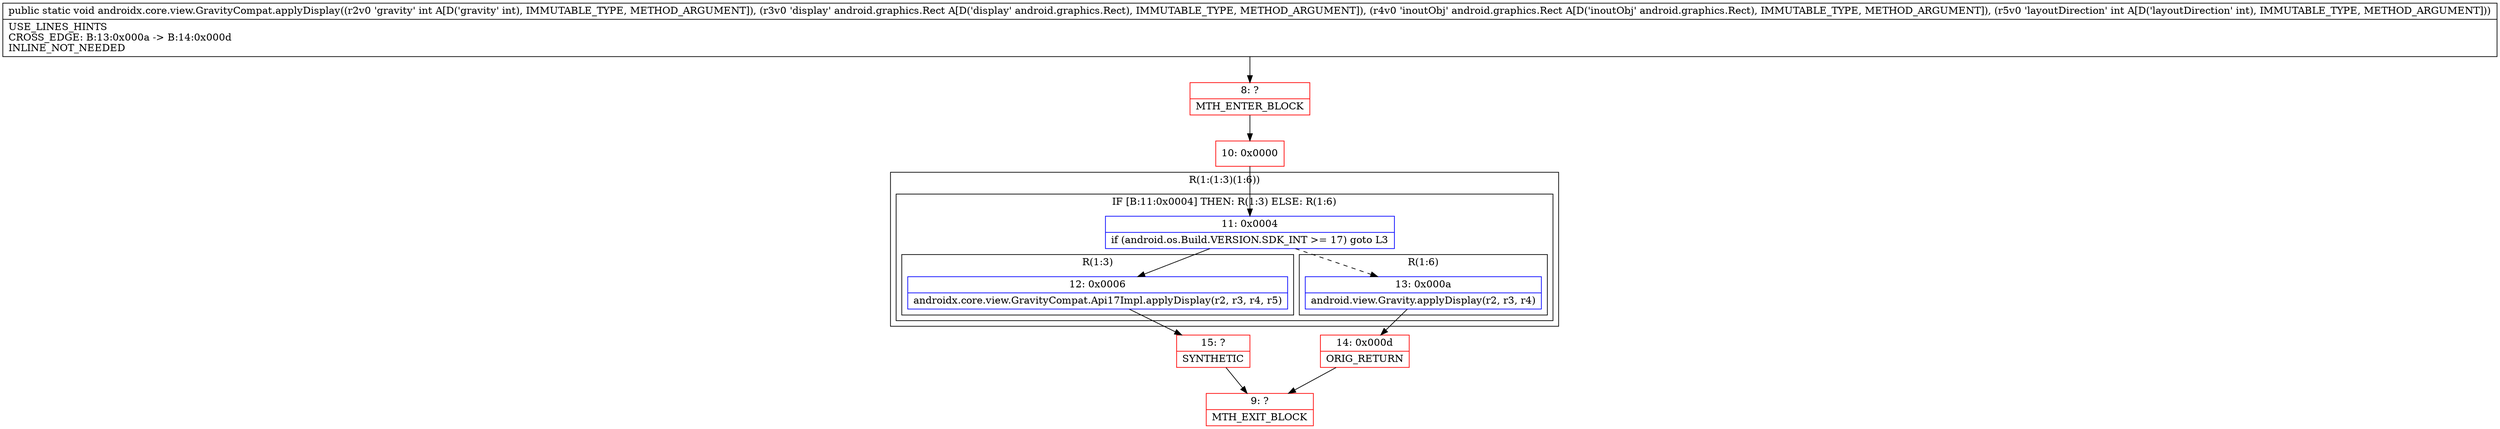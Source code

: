 digraph "CFG forandroidx.core.view.GravityCompat.applyDisplay(ILandroid\/graphics\/Rect;Landroid\/graphics\/Rect;I)V" {
subgraph cluster_Region_1819236903 {
label = "R(1:(1:3)(1:6))";
node [shape=record,color=blue];
subgraph cluster_IfRegion_211753960 {
label = "IF [B:11:0x0004] THEN: R(1:3) ELSE: R(1:6)";
node [shape=record,color=blue];
Node_11 [shape=record,label="{11\:\ 0x0004|if (android.os.Build.VERSION.SDK_INT \>= 17) goto L3\l}"];
subgraph cluster_Region_230286877 {
label = "R(1:3)";
node [shape=record,color=blue];
Node_12 [shape=record,label="{12\:\ 0x0006|androidx.core.view.GravityCompat.Api17Impl.applyDisplay(r2, r3, r4, r5)\l}"];
}
subgraph cluster_Region_1762555006 {
label = "R(1:6)";
node [shape=record,color=blue];
Node_13 [shape=record,label="{13\:\ 0x000a|android.view.Gravity.applyDisplay(r2, r3, r4)\l}"];
}
}
}
Node_8 [shape=record,color=red,label="{8\:\ ?|MTH_ENTER_BLOCK\l}"];
Node_10 [shape=record,color=red,label="{10\:\ 0x0000}"];
Node_15 [shape=record,color=red,label="{15\:\ ?|SYNTHETIC\l}"];
Node_9 [shape=record,color=red,label="{9\:\ ?|MTH_EXIT_BLOCK\l}"];
Node_14 [shape=record,color=red,label="{14\:\ 0x000d|ORIG_RETURN\l}"];
MethodNode[shape=record,label="{public static void androidx.core.view.GravityCompat.applyDisplay((r2v0 'gravity' int A[D('gravity' int), IMMUTABLE_TYPE, METHOD_ARGUMENT]), (r3v0 'display' android.graphics.Rect A[D('display' android.graphics.Rect), IMMUTABLE_TYPE, METHOD_ARGUMENT]), (r4v0 'inoutObj' android.graphics.Rect A[D('inoutObj' android.graphics.Rect), IMMUTABLE_TYPE, METHOD_ARGUMENT]), (r5v0 'layoutDirection' int A[D('layoutDirection' int), IMMUTABLE_TYPE, METHOD_ARGUMENT]))  | USE_LINES_HINTS\lCROSS_EDGE: B:13:0x000a \-\> B:14:0x000d\lINLINE_NOT_NEEDED\l}"];
MethodNode -> Node_8;Node_11 -> Node_12;
Node_11 -> Node_13[style=dashed];
Node_12 -> Node_15;
Node_13 -> Node_14;
Node_8 -> Node_10;
Node_10 -> Node_11;
Node_15 -> Node_9;
Node_14 -> Node_9;
}

